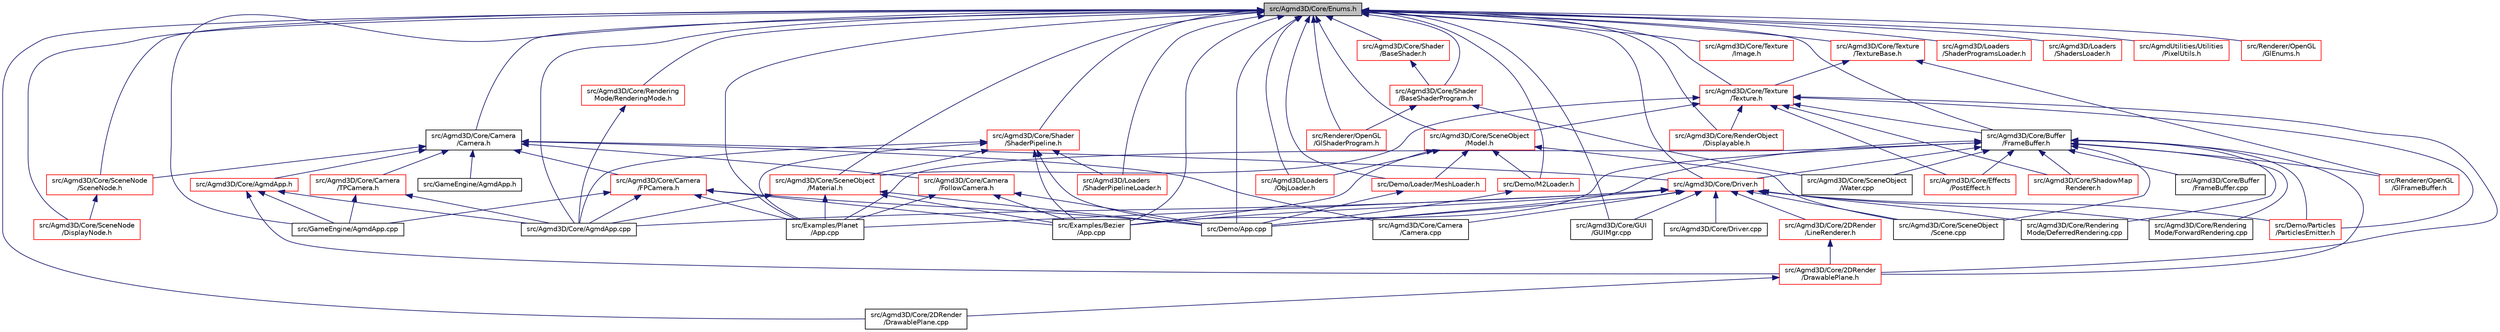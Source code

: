 digraph "src/Agmd3D/Core/Enums.h"
{
  edge [fontname="Helvetica",fontsize="10",labelfontname="Helvetica",labelfontsize="10"];
  node [fontname="Helvetica",fontsize="10",shape=record];
  Node1 [label="src/Agmd3D/Core/Enums.h",height=0.2,width=0.4,color="black", fillcolor="grey75", style="filled" fontcolor="black"];
  Node1 -> Node2 [dir="back",color="midnightblue",fontsize="10",style="solid"];
  Node2 [label="src/Agmd3D/Core/2DRender\l/DrawablePlane.cpp",height=0.2,width=0.4,color="black", fillcolor="white", style="filled",URL="$_drawable_plane_8cpp.html"];
  Node1 -> Node3 [dir="back",color="midnightblue",fontsize="10",style="solid"];
  Node3 [label="src/Agmd3D/Core/AgmdApp.cpp",height=0.2,width=0.4,color="black", fillcolor="white", style="filled",URL="$_agmd3_d_2_core_2_agmd_app_8cpp.html"];
  Node1 -> Node4 [dir="back",color="midnightblue",fontsize="10",style="solid"];
  Node4 [label="src/Agmd3D/Core/Buffer\l/FrameBuffer.h",height=0.2,width=0.4,color="black", fillcolor="white", style="filled",URL="$_frame_buffer_8h.html"];
  Node4 -> Node5 [dir="back",color="midnightblue",fontsize="10",style="solid"];
  Node5 [label="src/Agmd3D/Core/2DRender\l/DrawablePlane.h",height=0.2,width=0.4,color="red", fillcolor="white", style="filled",URL="$_drawable_plane_8h.html"];
  Node5 -> Node2 [dir="back",color="midnightblue",fontsize="10",style="solid"];
  Node4 -> Node6 [dir="back",color="midnightblue",fontsize="10",style="solid"];
  Node6 [label="src/Agmd3D/Core/Buffer\l/FrameBuffer.cpp",height=0.2,width=0.4,color="black", fillcolor="white", style="filled",URL="$_frame_buffer_8cpp.html"];
  Node4 -> Node7 [dir="back",color="midnightblue",fontsize="10",style="solid"];
  Node7 [label="src/Agmd3D/Core/Driver.h",height=0.2,width=0.4,color="red", fillcolor="white", style="filled",URL="$_driver_8h.html"];
  Node7 -> Node8 [dir="back",color="midnightblue",fontsize="10",style="solid"];
  Node8 [label="src/Agmd3D/Core/2DRender\l/LineRenderer.h",height=0.2,width=0.4,color="red", fillcolor="white", style="filled",URL="$_line_renderer_8h.html"];
  Node8 -> Node5 [dir="back",color="midnightblue",fontsize="10",style="solid"];
  Node7 -> Node3 [dir="back",color="midnightblue",fontsize="10",style="solid"];
  Node7 -> Node9 [dir="back",color="midnightblue",fontsize="10",style="solid"];
  Node9 [label="src/Agmd3D/Core/Camera\l/Camera.cpp",height=0.2,width=0.4,color="black", fillcolor="white", style="filled",URL="$_camera_8cpp.html"];
  Node7 -> Node10 [dir="back",color="midnightblue",fontsize="10",style="solid"];
  Node10 [label="src/Agmd3D/Core/Driver.cpp",height=0.2,width=0.4,color="black", fillcolor="white", style="filled",URL="$_driver_8cpp.html"];
  Node7 -> Node11 [dir="back",color="midnightblue",fontsize="10",style="solid"];
  Node11 [label="src/Agmd3D/Core/GUI\l/GUIMgr.cpp",height=0.2,width=0.4,color="black", fillcolor="white", style="filled",URL="$_g_u_i_mgr_8cpp.html"];
  Node7 -> Node12 [dir="back",color="midnightblue",fontsize="10",style="solid"];
  Node12 [label="src/Agmd3D/Core/Rendering\lMode/DeferredRendering.cpp",height=0.2,width=0.4,color="black", fillcolor="white", style="filled",URL="$_deferred_rendering_8cpp.html"];
  Node7 -> Node13 [dir="back",color="midnightblue",fontsize="10",style="solid"];
  Node13 [label="src/Agmd3D/Core/Rendering\lMode/ForwardRendering.cpp",height=0.2,width=0.4,color="black", fillcolor="white", style="filled",URL="$_forward_rendering_8cpp.html"];
  Node7 -> Node14 [dir="back",color="midnightblue",fontsize="10",style="solid"];
  Node14 [label="src/Agmd3D/Core/SceneObject\l/Scene.cpp",height=0.2,width=0.4,color="black", fillcolor="white", style="filled",URL="$_scene_8cpp.html"];
  Node7 -> Node15 [dir="back",color="midnightblue",fontsize="10",style="solid"];
  Node15 [label="src/Demo/Particles\l/ParticlesEmitter.h",height=0.2,width=0.4,color="red", fillcolor="white", style="filled",URL="$_particles_emitter_8h.html"];
  Node7 -> Node16 [dir="back",color="midnightblue",fontsize="10",style="solid"];
  Node16 [label="src/Demo/App.cpp",height=0.2,width=0.4,color="black", fillcolor="white", style="filled",URL="$_demo_2_app_8cpp.html"];
  Node7 -> Node17 [dir="back",color="midnightblue",fontsize="10",style="solid"];
  Node17 [label="src/Examples/Bezier\l/App.cpp",height=0.2,width=0.4,color="black", fillcolor="white", style="filled",URL="$_examples_2_bezier_2_app_8cpp.html"];
  Node7 -> Node18 [dir="back",color="midnightblue",fontsize="10",style="solid"];
  Node18 [label="src/Examples/Planet\l/App.cpp",height=0.2,width=0.4,color="black", fillcolor="white", style="filled",URL="$_examples_2_planet_2_app_8cpp.html"];
  Node4 -> Node19 [dir="back",color="midnightblue",fontsize="10",style="solid"];
  Node19 [label="src/Agmd3D/Core/Effects\l/PostEffect.h",height=0.2,width=0.4,color="red", fillcolor="white", style="filled",URL="$_post_effect_8h.html"];
  Node4 -> Node12 [dir="back",color="midnightblue",fontsize="10",style="solid"];
  Node4 -> Node13 [dir="back",color="midnightblue",fontsize="10",style="solid"];
  Node4 -> Node14 [dir="back",color="midnightblue",fontsize="10",style="solid"];
  Node4 -> Node20 [dir="back",color="midnightblue",fontsize="10",style="solid"];
  Node20 [label="src/Agmd3D/Core/SceneObject\l/Water.cpp",height=0.2,width=0.4,color="black", fillcolor="white", style="filled",URL="$_water_8cpp.html"];
  Node4 -> Node21 [dir="back",color="midnightblue",fontsize="10",style="solid"];
  Node21 [label="src/Agmd3D/Core/ShadowMap\lRenderer.h",height=0.2,width=0.4,color="red", fillcolor="white", style="filled",URL="$_shadow_map_renderer_8h.html"];
  Node4 -> Node15 [dir="back",color="midnightblue",fontsize="10",style="solid"];
  Node4 -> Node16 [dir="back",color="midnightblue",fontsize="10",style="solid"];
  Node4 -> Node17 [dir="back",color="midnightblue",fontsize="10",style="solid"];
  Node4 -> Node18 [dir="back",color="midnightblue",fontsize="10",style="solid"];
  Node4 -> Node22 [dir="back",color="midnightblue",fontsize="10",style="solid"];
  Node22 [label="src/Renderer/OpenGL\l/GlFrameBuffer.h",height=0.2,width=0.4,color="red", fillcolor="white", style="filled",URL="$_gl_frame_buffer_8h.html"];
  Node1 -> Node23 [dir="back",color="midnightblue",fontsize="10",style="solid"];
  Node23 [label="src/Agmd3D/Core/Camera\l/Camera.h",height=0.2,width=0.4,color="black", fillcolor="white", style="filled",URL="$_camera_8h.html"];
  Node23 -> Node24 [dir="back",color="midnightblue",fontsize="10",style="solid"];
  Node24 [label="src/Agmd3D/Core/AgmdApp.h",height=0.2,width=0.4,color="red", fillcolor="white", style="filled",URL="$_agmd3_d_2_core_2_agmd_app_8h.html"];
  Node24 -> Node5 [dir="back",color="midnightblue",fontsize="10",style="solid"];
  Node24 -> Node3 [dir="back",color="midnightblue",fontsize="10",style="solid"];
  Node24 -> Node25 [dir="back",color="midnightblue",fontsize="10",style="solid"];
  Node25 [label="src/GameEngine/AgmdApp.cpp",height=0.2,width=0.4,color="black", fillcolor="white", style="filled",URL="$_game_engine_2_agmd_app_8cpp.html"];
  Node23 -> Node9 [dir="back",color="midnightblue",fontsize="10",style="solid"];
  Node23 -> Node26 [dir="back",color="midnightblue",fontsize="10",style="solid"];
  Node26 [label="src/Agmd3D/Core/Camera\l/FollowCamera.h",height=0.2,width=0.4,color="red", fillcolor="white", style="filled",URL="$_follow_camera_8h.html"];
  Node26 -> Node16 [dir="back",color="midnightblue",fontsize="10",style="solid"];
  Node26 -> Node17 [dir="back",color="midnightblue",fontsize="10",style="solid"];
  Node26 -> Node18 [dir="back",color="midnightblue",fontsize="10",style="solid"];
  Node23 -> Node27 [dir="back",color="midnightblue",fontsize="10",style="solid"];
  Node27 [label="src/Agmd3D/Core/Camera\l/FPCamera.h",height=0.2,width=0.4,color="red", fillcolor="white", style="filled",URL="$_f_p_camera_8h.html"];
  Node27 -> Node3 [dir="back",color="midnightblue",fontsize="10",style="solid"];
  Node27 -> Node16 [dir="back",color="midnightblue",fontsize="10",style="solid"];
  Node27 -> Node17 [dir="back",color="midnightblue",fontsize="10",style="solid"];
  Node27 -> Node18 [dir="back",color="midnightblue",fontsize="10",style="solid"];
  Node27 -> Node25 [dir="back",color="midnightblue",fontsize="10",style="solid"];
  Node23 -> Node28 [dir="back",color="midnightblue",fontsize="10",style="solid"];
  Node28 [label="src/Agmd3D/Core/Camera\l/TPCamera.h",height=0.2,width=0.4,color="red", fillcolor="white", style="filled",URL="$_t_p_camera_8h.html"];
  Node28 -> Node3 [dir="back",color="midnightblue",fontsize="10",style="solid"];
  Node28 -> Node25 [dir="back",color="midnightblue",fontsize="10",style="solid"];
  Node23 -> Node7 [dir="back",color="midnightblue",fontsize="10",style="solid"];
  Node23 -> Node29 [dir="back",color="midnightblue",fontsize="10",style="solid"];
  Node29 [label="src/Agmd3D/Core/SceneNode\l/SceneNode.h",height=0.2,width=0.4,color="red", fillcolor="white", style="filled",URL="$_scene_node_8h.html"];
  Node29 -> Node30 [dir="back",color="midnightblue",fontsize="10",style="solid"];
  Node30 [label="src/Agmd3D/Core/SceneNode\l/DisplayNode.h",height=0.2,width=0.4,color="red", fillcolor="white", style="filled",URL="$_display_node_8h.html"];
  Node23 -> Node31 [dir="back",color="midnightblue",fontsize="10",style="solid"];
  Node31 [label="src/GameEngine/AgmdApp.h",height=0.2,width=0.4,color="black", fillcolor="white", style="filled",URL="$_game_engine_2_agmd_app_8h.html"];
  Node1 -> Node7 [dir="back",color="midnightblue",fontsize="10",style="solid"];
  Node1 -> Node11 [dir="back",color="midnightblue",fontsize="10",style="solid"];
  Node1 -> Node32 [dir="back",color="midnightblue",fontsize="10",style="solid"];
  Node32 [label="src/Agmd3D/Core/Rendering\lMode/RenderingMode.h",height=0.2,width=0.4,color="red", fillcolor="white", style="filled",URL="$_rendering_mode_8h.html"];
  Node32 -> Node3 [dir="back",color="midnightblue",fontsize="10",style="solid"];
  Node1 -> Node33 [dir="back",color="midnightblue",fontsize="10",style="solid"];
  Node33 [label="src/Agmd3D/Core/RenderObject\l/Displayable.h",height=0.2,width=0.4,color="red", fillcolor="white", style="filled",URL="$_displayable_8h.html"];
  Node1 -> Node30 [dir="back",color="midnightblue",fontsize="10",style="solid"];
  Node1 -> Node29 [dir="back",color="midnightblue",fontsize="10",style="solid"];
  Node1 -> Node34 [dir="back",color="midnightblue",fontsize="10",style="solid"];
  Node34 [label="src/Agmd3D/Core/SceneObject\l/Material.h",height=0.2,width=0.4,color="red", fillcolor="white", style="filled",URL="$_material_8h.html"];
  Node34 -> Node3 [dir="back",color="midnightblue",fontsize="10",style="solid"];
  Node34 -> Node16 [dir="back",color="midnightblue",fontsize="10",style="solid"];
  Node34 -> Node17 [dir="back",color="midnightblue",fontsize="10",style="solid"];
  Node34 -> Node18 [dir="back",color="midnightblue",fontsize="10",style="solid"];
  Node1 -> Node35 [dir="back",color="midnightblue",fontsize="10",style="solid"];
  Node35 [label="src/Agmd3D/Core/SceneObject\l/Model.h",height=0.2,width=0.4,color="red", fillcolor="white", style="filled",URL="$_model_8h.html"];
  Node35 -> Node14 [dir="back",color="midnightblue",fontsize="10",style="solid"];
  Node35 -> Node36 [dir="back",color="midnightblue",fontsize="10",style="solid"];
  Node36 [label="src/Agmd3D/Loaders\l/ObjLoader.h",height=0.2,width=0.4,color="red", fillcolor="white", style="filled",URL="$_agmd3_d_2_loaders_2_obj_loader_8h.html"];
  Node35 -> Node37 [dir="back",color="midnightblue",fontsize="10",style="solid"];
  Node37 [label="src/Demo/M2Loader.h",height=0.2,width=0.4,color="red", fillcolor="white", style="filled",URL="$_m2_loader_8h.html"];
  Node37 -> Node16 [dir="back",color="midnightblue",fontsize="10",style="solid"];
  Node35 -> Node38 [dir="back",color="midnightblue",fontsize="10",style="solid"];
  Node38 [label="src/Demo/Loader/MeshLoader.h",height=0.2,width=0.4,color="red", fillcolor="white", style="filled",URL="$_mesh_loader_8h.html"];
  Node38 -> Node16 [dir="back",color="midnightblue",fontsize="10",style="solid"];
  Node35 -> Node17 [dir="back",color="midnightblue",fontsize="10",style="solid"];
  Node1 -> Node39 [dir="back",color="midnightblue",fontsize="10",style="solid"];
  Node39 [label="src/Agmd3D/Core/Shader\l/BaseShader.h",height=0.2,width=0.4,color="red", fillcolor="white", style="filled",URL="$_base_shader_8h.html"];
  Node39 -> Node40 [dir="back",color="midnightblue",fontsize="10",style="solid"];
  Node40 [label="src/Agmd3D/Core/Shader\l/BaseShaderProgram.h",height=0.2,width=0.4,color="red", fillcolor="white", style="filled",URL="$_base_shader_program_8h.html"];
  Node40 -> Node20 [dir="back",color="midnightblue",fontsize="10",style="solid"];
  Node40 -> Node41 [dir="back",color="midnightblue",fontsize="10",style="solid"];
  Node41 [label="src/Renderer/OpenGL\l/GlShaderProgram.h",height=0.2,width=0.4,color="red", fillcolor="white", style="filled",URL="$_gl_shader_program_8h.html"];
  Node1 -> Node40 [dir="back",color="midnightblue",fontsize="10",style="solid"];
  Node1 -> Node42 [dir="back",color="midnightblue",fontsize="10",style="solid"];
  Node42 [label="src/Agmd3D/Core/Shader\l/ShaderPipeline.h",height=0.2,width=0.4,color="red", fillcolor="white", style="filled",URL="$_shader_pipeline_8h.html"];
  Node42 -> Node3 [dir="back",color="midnightblue",fontsize="10",style="solid"];
  Node42 -> Node34 [dir="back",color="midnightblue",fontsize="10",style="solid"];
  Node42 -> Node43 [dir="back",color="midnightblue",fontsize="10",style="solid"];
  Node43 [label="src/Agmd3D/Loaders\l/ShaderPipelineLoader.h",height=0.2,width=0.4,color="red", fillcolor="white", style="filled",URL="$_shader_pipeline_loader_8h.html"];
  Node42 -> Node16 [dir="back",color="midnightblue",fontsize="10",style="solid"];
  Node42 -> Node17 [dir="back",color="midnightblue",fontsize="10",style="solid"];
  Node42 -> Node18 [dir="back",color="midnightblue",fontsize="10",style="solid"];
  Node1 -> Node44 [dir="back",color="midnightblue",fontsize="10",style="solid"];
  Node44 [label="src/Agmd3D/Core/Texture\l/Image.h",height=0.2,width=0.4,color="red", fillcolor="white", style="filled",URL="$_image_8h.html"];
  Node1 -> Node45 [dir="back",color="midnightblue",fontsize="10",style="solid"];
  Node45 [label="src/Agmd3D/Core/Texture\l/Texture.h",height=0.2,width=0.4,color="red", fillcolor="white", style="filled",URL="$_texture_8h.html"];
  Node45 -> Node5 [dir="back",color="midnightblue",fontsize="10",style="solid"];
  Node45 -> Node4 [dir="back",color="midnightblue",fontsize="10",style="solid"];
  Node45 -> Node19 [dir="back",color="midnightblue",fontsize="10",style="solid"];
  Node45 -> Node33 [dir="back",color="midnightblue",fontsize="10",style="solid"];
  Node45 -> Node34 [dir="back",color="midnightblue",fontsize="10",style="solid"];
  Node45 -> Node35 [dir="back",color="midnightblue",fontsize="10",style="solid"];
  Node45 -> Node21 [dir="back",color="midnightblue",fontsize="10",style="solid"];
  Node45 -> Node15 [dir="back",color="midnightblue",fontsize="10",style="solid"];
  Node1 -> Node46 [dir="back",color="midnightblue",fontsize="10",style="solid"];
  Node46 [label="src/Agmd3D/Core/Texture\l/TextureBase.h",height=0.2,width=0.4,color="red", fillcolor="white", style="filled",URL="$_texture_base_8h.html"];
  Node46 -> Node45 [dir="back",color="midnightblue",fontsize="10",style="solid"];
  Node46 -> Node22 [dir="back",color="midnightblue",fontsize="10",style="solid"];
  Node1 -> Node36 [dir="back",color="midnightblue",fontsize="10",style="solid"];
  Node1 -> Node43 [dir="back",color="midnightblue",fontsize="10",style="solid"];
  Node1 -> Node47 [dir="back",color="midnightblue",fontsize="10",style="solid"];
  Node47 [label="src/Agmd3D/Loaders\l/ShaderProgramsLoader.h",height=0.2,width=0.4,color="red", fillcolor="white", style="filled",URL="$_shader_programs_loader_8h.html"];
  Node1 -> Node48 [dir="back",color="midnightblue",fontsize="10",style="solid"];
  Node48 [label="src/Agmd3D/Loaders\l/ShadersLoader.h",height=0.2,width=0.4,color="red", fillcolor="white", style="filled",URL="$_shaders_loader_8h.html"];
  Node1 -> Node49 [dir="back",color="midnightblue",fontsize="10",style="solid"];
  Node49 [label="src/AgmdUtilities/Utilities\l/PixelUtils.h",height=0.2,width=0.4,color="red", fillcolor="white", style="filled",URL="$_pixel_utils_8h.html"];
  Node1 -> Node37 [dir="back",color="midnightblue",fontsize="10",style="solid"];
  Node1 -> Node16 [dir="back",color="midnightblue",fontsize="10",style="solid"];
  Node1 -> Node38 [dir="back",color="midnightblue",fontsize="10",style="solid"];
  Node1 -> Node17 [dir="back",color="midnightblue",fontsize="10",style="solid"];
  Node1 -> Node18 [dir="back",color="midnightblue",fontsize="10",style="solid"];
  Node1 -> Node25 [dir="back",color="midnightblue",fontsize="10",style="solid"];
  Node1 -> Node50 [dir="back",color="midnightblue",fontsize="10",style="solid"];
  Node50 [label="src/Renderer/OpenGL\l/GlEnums.h",height=0.2,width=0.4,color="red", fillcolor="white", style="filled",URL="$_gl_enums_8h.html"];
  Node1 -> Node41 [dir="back",color="midnightblue",fontsize="10",style="solid"];
}
